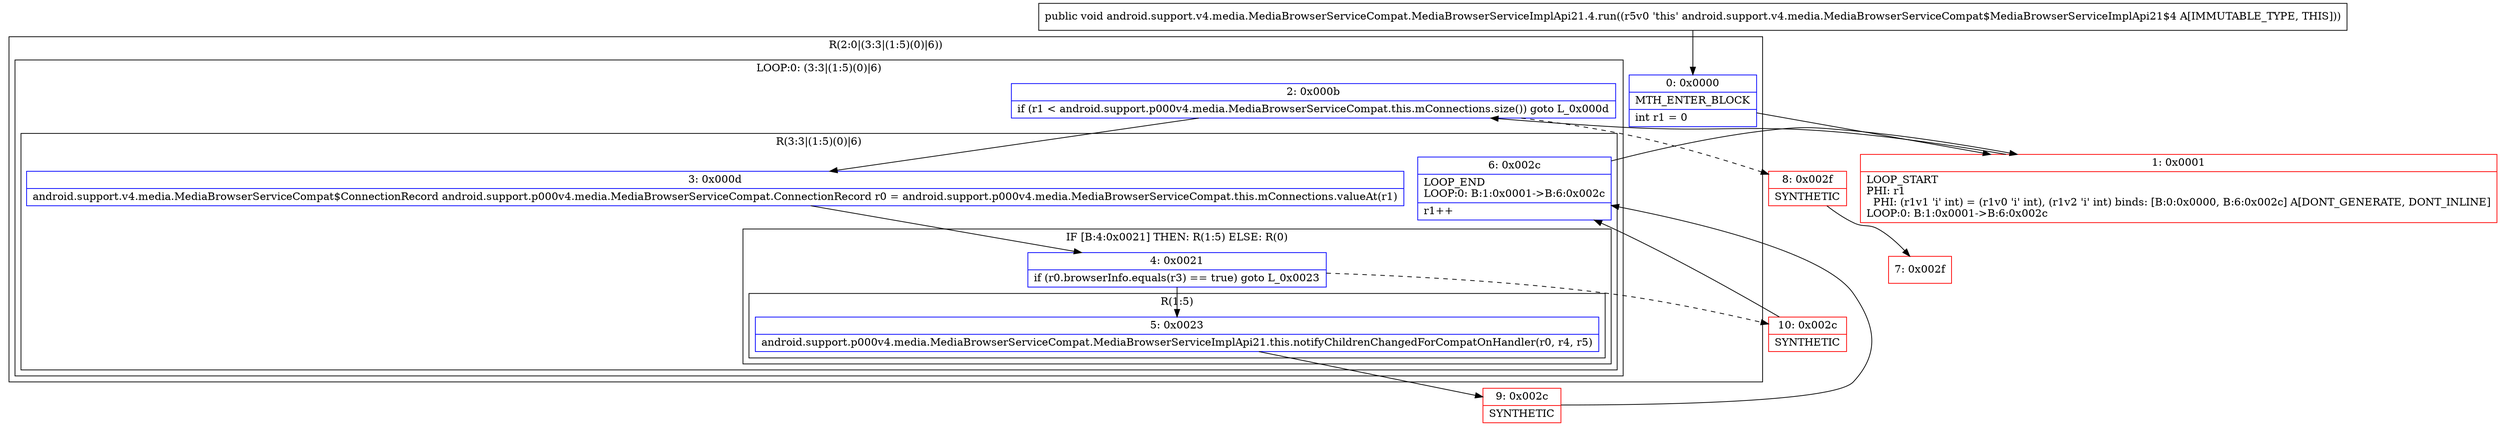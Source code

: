 digraph "CFG forandroid.support.v4.media.MediaBrowserServiceCompat.MediaBrowserServiceImplApi21.4.run()V" {
subgraph cluster_Region_731429637 {
label = "R(2:0|(3:3|(1:5)(0)|6))";
node [shape=record,color=blue];
Node_0 [shape=record,label="{0\:\ 0x0000|MTH_ENTER_BLOCK\l|int r1 = 0\l}"];
subgraph cluster_LoopRegion_1958166954 {
label = "LOOP:0: (3:3|(1:5)(0)|6)";
node [shape=record,color=blue];
Node_2 [shape=record,label="{2\:\ 0x000b|if (r1 \< android.support.p000v4.media.MediaBrowserServiceCompat.this.mConnections.size()) goto L_0x000d\l}"];
subgraph cluster_Region_1744154675 {
label = "R(3:3|(1:5)(0)|6)";
node [shape=record,color=blue];
Node_3 [shape=record,label="{3\:\ 0x000d|android.support.v4.media.MediaBrowserServiceCompat$ConnectionRecord android.support.p000v4.media.MediaBrowserServiceCompat.ConnectionRecord r0 = android.support.p000v4.media.MediaBrowserServiceCompat.this.mConnections.valueAt(r1)\l}"];
subgraph cluster_IfRegion_1456436330 {
label = "IF [B:4:0x0021] THEN: R(1:5) ELSE: R(0)";
node [shape=record,color=blue];
Node_4 [shape=record,label="{4\:\ 0x0021|if (r0.browserInfo.equals(r3) == true) goto L_0x0023\l}"];
subgraph cluster_Region_954318117 {
label = "R(1:5)";
node [shape=record,color=blue];
Node_5 [shape=record,label="{5\:\ 0x0023|android.support.p000v4.media.MediaBrowserServiceCompat.MediaBrowserServiceImplApi21.this.notifyChildrenChangedForCompatOnHandler(r0, r4, r5)\l}"];
}
subgraph cluster_Region_721174940 {
label = "R(0)";
node [shape=record,color=blue];
}
}
Node_6 [shape=record,label="{6\:\ 0x002c|LOOP_END\lLOOP:0: B:1:0x0001\-\>B:6:0x002c\l|r1++\l}"];
}
}
}
Node_1 [shape=record,color=red,label="{1\:\ 0x0001|LOOP_START\lPHI: r1 \l  PHI: (r1v1 'i' int) = (r1v0 'i' int), (r1v2 'i' int) binds: [B:0:0x0000, B:6:0x002c] A[DONT_GENERATE, DONT_INLINE]\lLOOP:0: B:1:0x0001\-\>B:6:0x002c\l}"];
Node_7 [shape=record,color=red,label="{7\:\ 0x002f}"];
Node_8 [shape=record,color=red,label="{8\:\ 0x002f|SYNTHETIC\l}"];
Node_9 [shape=record,color=red,label="{9\:\ 0x002c|SYNTHETIC\l}"];
Node_10 [shape=record,color=red,label="{10\:\ 0x002c|SYNTHETIC\l}"];
MethodNode[shape=record,label="{public void android.support.v4.media.MediaBrowserServiceCompat.MediaBrowserServiceImplApi21.4.run((r5v0 'this' android.support.v4.media.MediaBrowserServiceCompat$MediaBrowserServiceImplApi21$4 A[IMMUTABLE_TYPE, THIS])) }"];
MethodNode -> Node_0;
Node_0 -> Node_1;
Node_2 -> Node_3;
Node_2 -> Node_8[style=dashed];
Node_3 -> Node_4;
Node_4 -> Node_5;
Node_4 -> Node_10[style=dashed];
Node_5 -> Node_9;
Node_6 -> Node_1;
Node_1 -> Node_2;
Node_8 -> Node_7;
Node_9 -> Node_6;
Node_10 -> Node_6;
}

